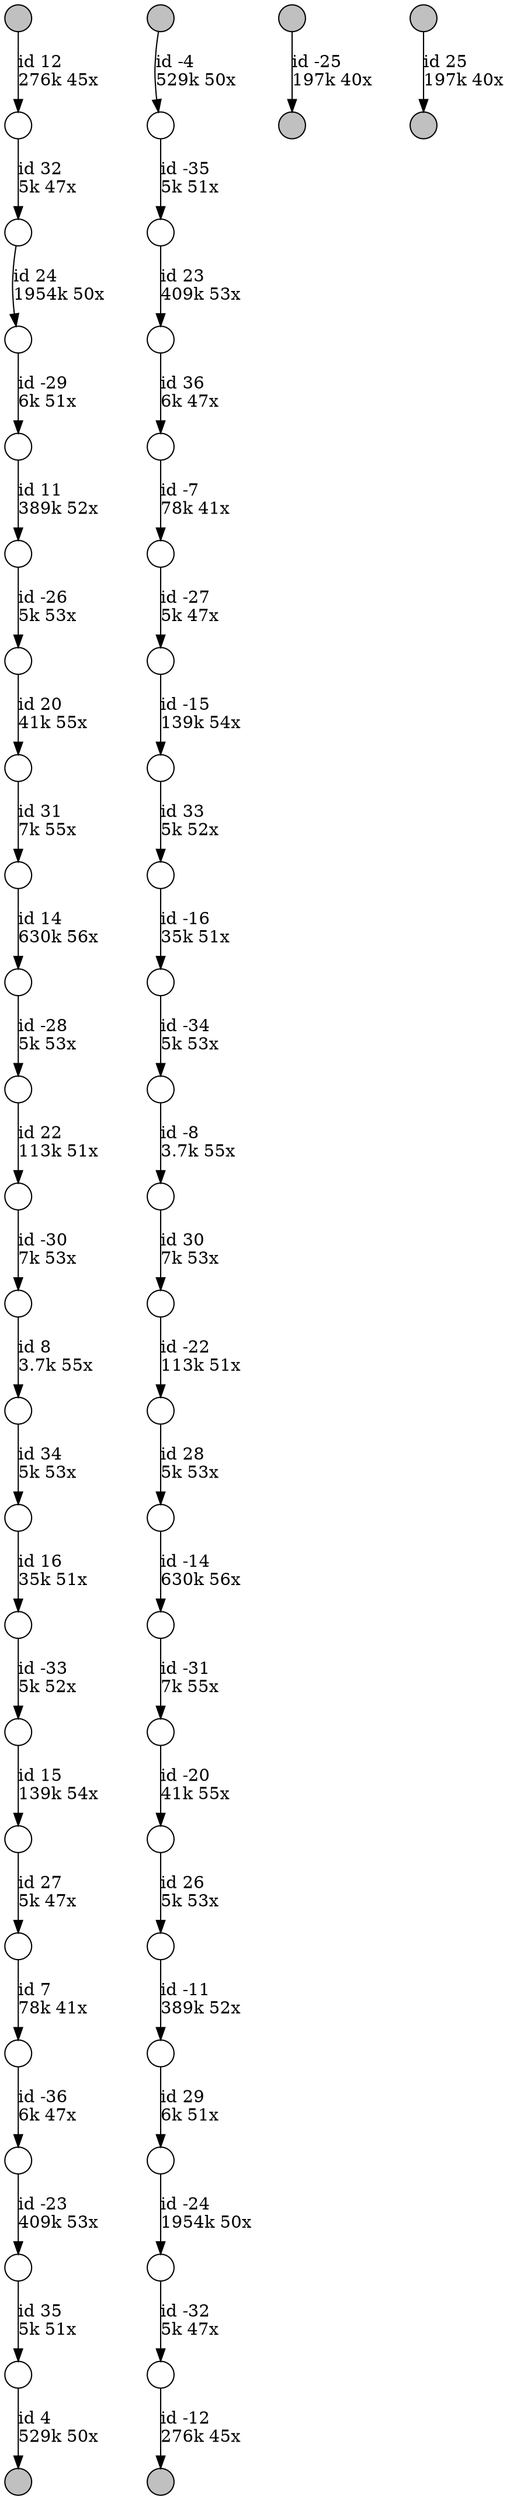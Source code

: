 digraph {
nodesep = 0.5;
node [shape = circle, label = "", height = 0.3];
"0" [style = "filled", fillcolor = "grey"];
"1" [style = "filled", fillcolor = "grey"];
"2" [style = "filled", fillcolor = "grey"];
"3" [style = "filled", fillcolor = "grey"];
"4" [style = "filled", fillcolor = "grey"];
"5" [style = "filled", fillcolor = "grey"];
"6" [style = "filled", fillcolor = "grey"];
"7" [style = "filled", fillcolor = "grey"];
"9" -> "8" [label = "id 36\l6k 47x", color = "black"] ;
"11" -> "10" [label = "id -35\l5k 51x", color = "black"] ;
"13" -> "12" [label = "id 35\l5k 51x", color = "black"] ;
"15" -> "14" [label = "id -33\l5k 52x", color = "black"] ;
"17" -> "16" [label = "id 33\l5k 52x", color = "black"] ;
"19" -> "18" [label = "id -11\l389k 52x", color = "black"] ;
"21" -> "20" [label = "id 11\l389k 52x", color = "black"] ;
"23" -> "22" [label = "id -34\l5k 53x", color = "black"] ;
"22" -> "24" [label = "id -8\l3.7k 55x", color = "black"] ;
"25" -> "21" [label = "id -29\l6k 51x", color = "black"] ;
"27" -> "26" [label = "id 20\l41k 55x", color = "black"] ;
"8" -> "28" [label = "id -7\l78k 41x", color = "black"] ;
"30" -> "29" [label = "id 7\l78k 41x", color = "black"] ;
"12" -> "7" [label = "id 4\l529k 50x", color = "black"] ;
"32" -> "31" [label = "id 8\l3.7k 55x", color = "black"] ;
"34" -> "33" [label = "id -24\l1954k 50x", color = "black"] ;
"0" -> "35" [label = "id 12\l276k 45x", color = "black"] ;
"37" -> "36" [label = "id 14\l630k 56x", color = "black"] ;
"38" -> "17" [label = "id -15\l139k 54x", color = "black"] ;
"39" -> "13" [label = "id -23\l409k 53x", color = "black"] ;
"1" -> "11" [label = "id -4\l529k 50x", color = "black"] ;
"40" -> "25" [label = "id 24\l1954k 50x", color = "black"] ;
"41" -> "15" [label = "id 16\l35k 51x", color = "black"] ;
"43" -> "42" [label = "id -22\l113k 51x", color = "black"] ;
"31" -> "41" [label = "id 34\l5k 53x", color = "black"] ;
"45" -> "44" [label = "id -14\l630k 56x", color = "black"] ;
"16" -> "23" [label = "id -16\l35k 51x", color = "black"] ;
"29" -> "39" [label = "id -36\l6k 47x", color = "black"] ;
"46" -> "19" [label = "id 26\l5k 53x", color = "black"] ;
"26" -> "37" [label = "id 31\l7k 55x", color = "black"] ;
"42" -> "45" [label = "id 28\l5k 53x", color = "black"] ;
"14" -> "47" [label = "id 15\l139k 54x", color = "black"] ;
"48" -> "46" [label = "id -20\l41k 55x", color = "black"] ;
"50" -> "49" [label = "id 22\l113k 51x", color = "black"] ;
"6" -> "4" [label = "id 25\l197k 40x", color = "black"] ;
"35" -> "40" [label = "id 32\l5k 47x", color = "black"] ;
"5" -> "2" [label = "id -25\l197k 40x", color = "black"] ;
"51" -> "3" [label = "id -12\l276k 45x", color = "black"] ;
"20" -> "27" [label = "id -26\l5k 53x", color = "black"] ;
"44" -> "48" [label = "id -31\l7k 55x", color = "black"] ;
"47" -> "30" [label = "id 27\l5k 47x", color = "black"] ;
"10" -> "9" [label = "id 23\l409k 53x", color = "black"] ;
"28" -> "38" [label = "id -27\l5k 47x", color = "black"] ;
"18" -> "34" [label = "id 29\l6k 51x", color = "black"] ;
"49" -> "32" [label = "id -30\l7k 53x", color = "black"] ;
"36" -> "50" [label = "id -28\l5k 53x", color = "black"] ;
"24" -> "43" [label = "id 30\l7k 53x", color = "black"] ;
"33" -> "51" [label = "id -32\l5k 47x", color = "black"] ;
}
